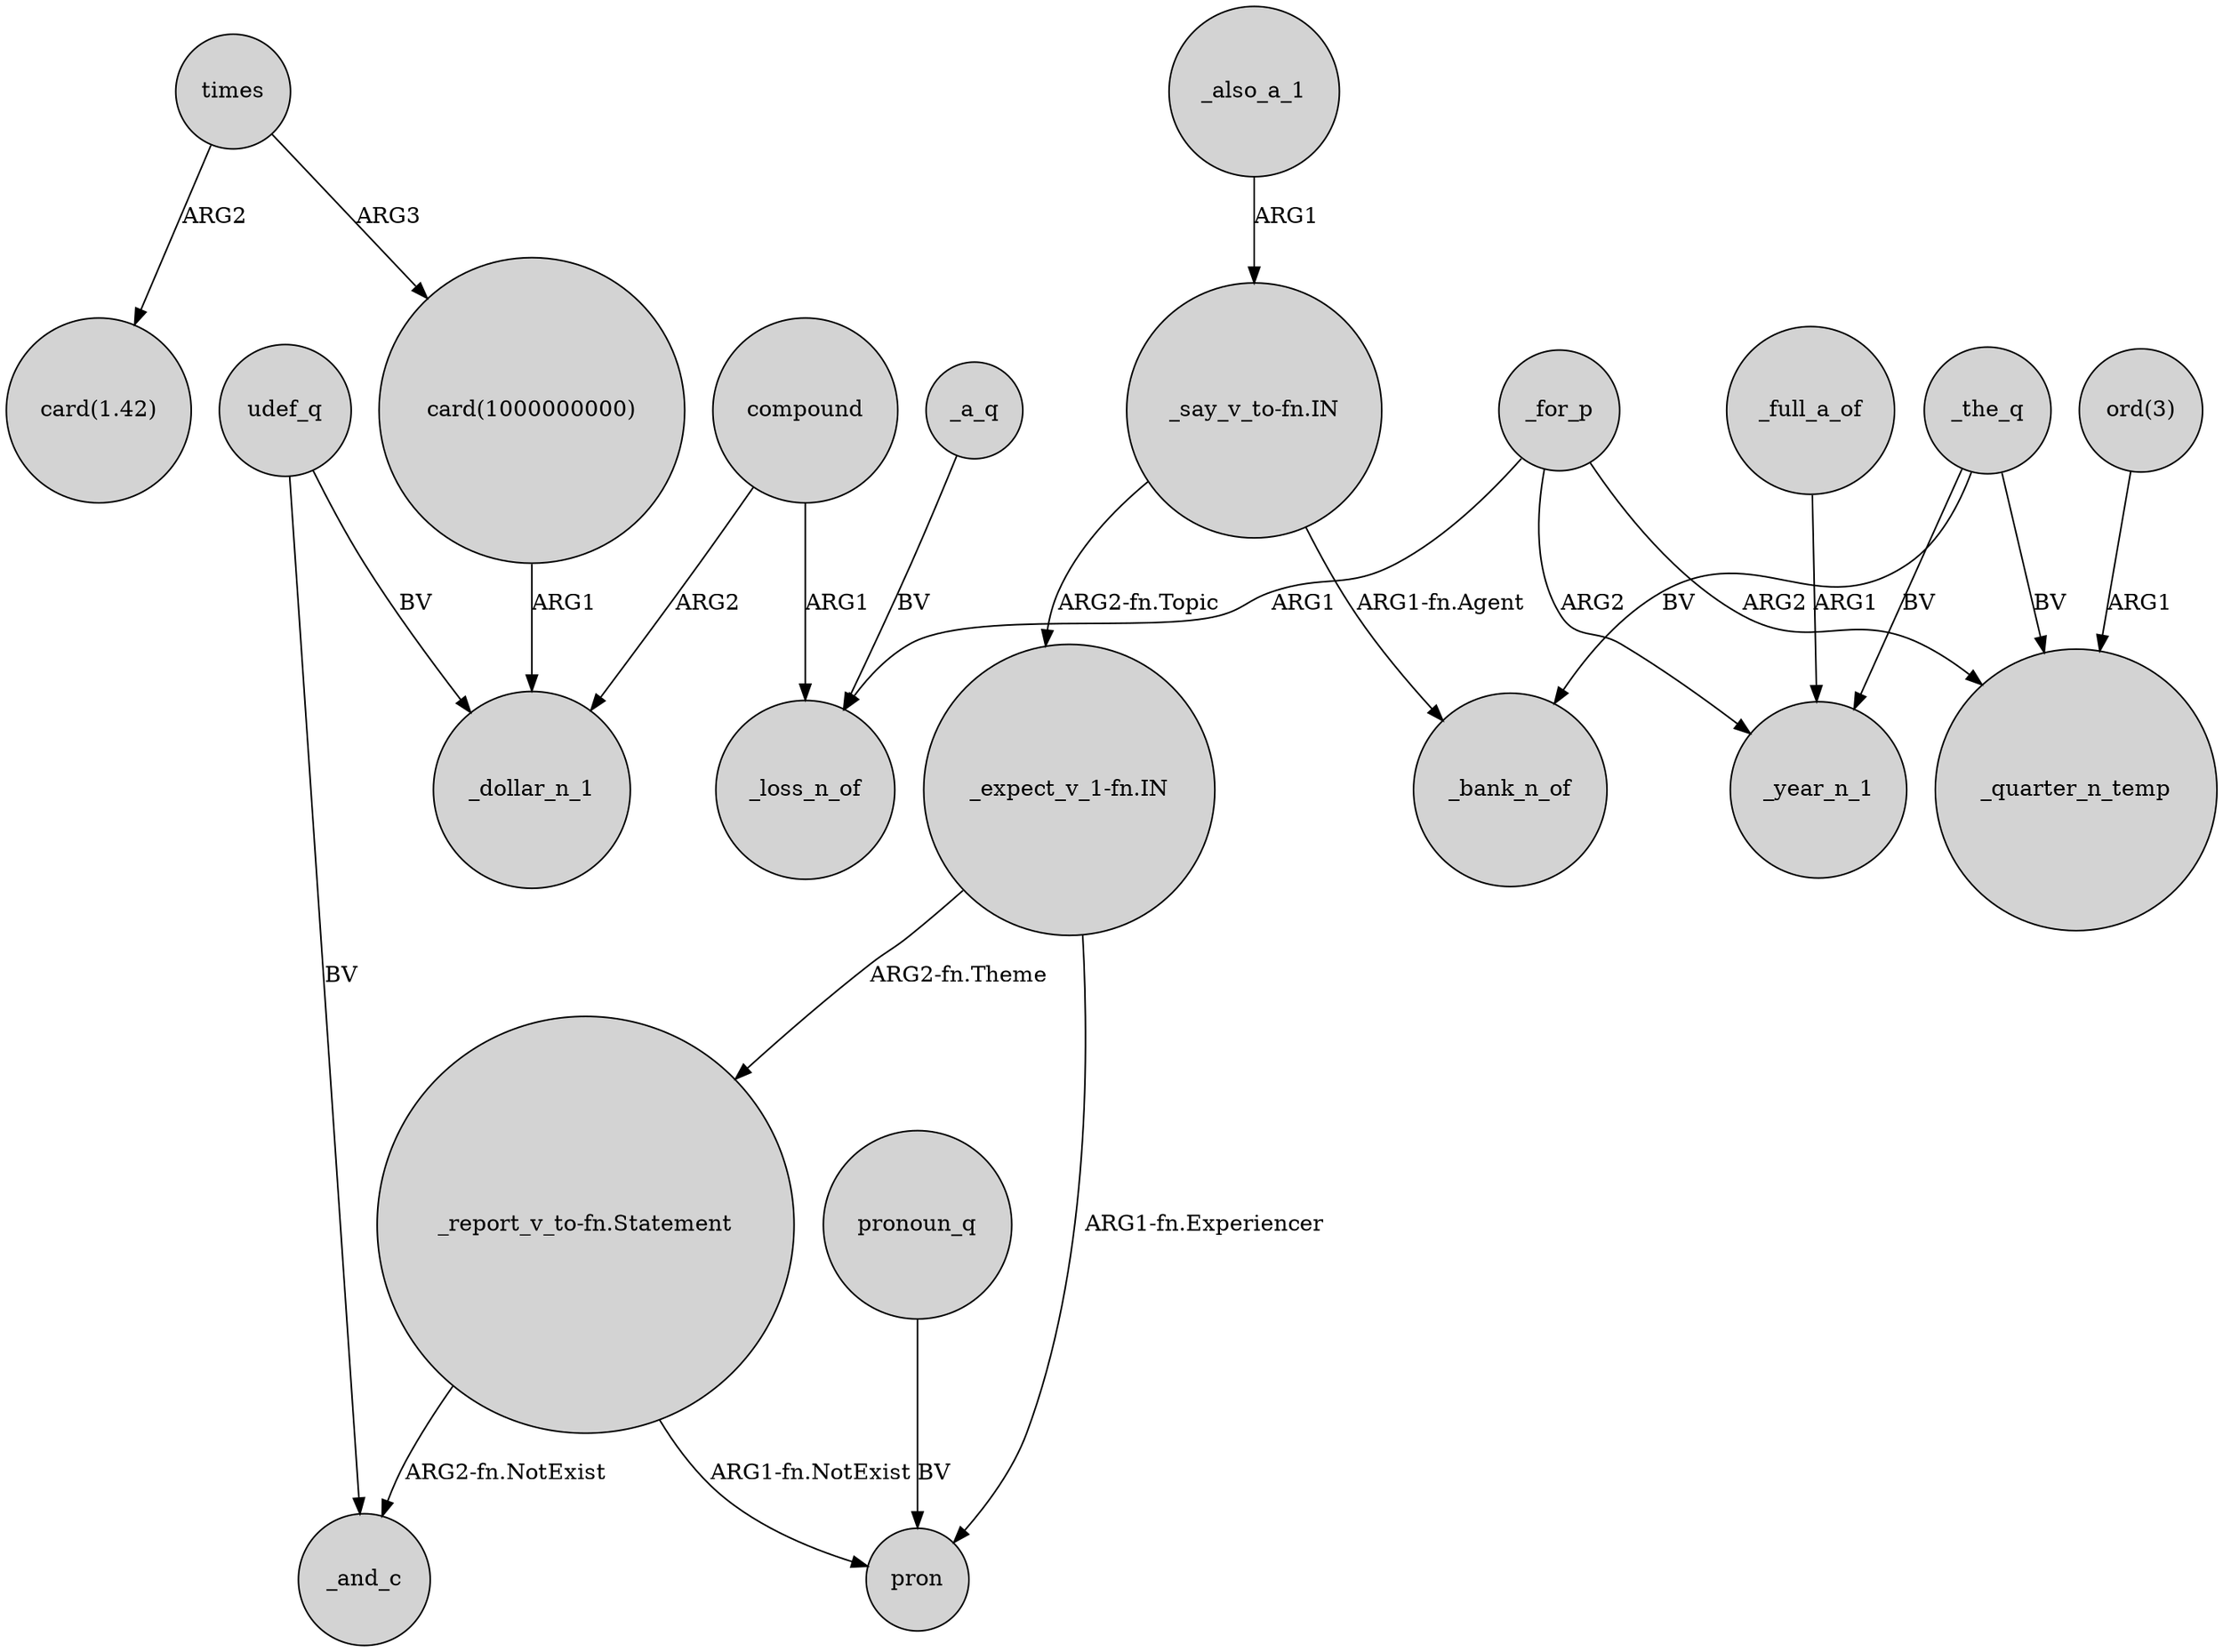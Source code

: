 digraph {
	node [shape=circle style=filled]
	_also_a_1 -> "_say_v_to-fn.IN" [label=ARG1]
	_for_p -> _year_n_1 [label=ARG2]
	_a_q -> _loss_n_of [label=BV]
	_the_q -> _quarter_n_temp [label=BV]
	_for_p -> _quarter_n_temp [label=ARG2]
	"_report_v_to-fn.Statement" -> _and_c [label="ARG2-fn.NotExist"]
	"_expect_v_1-fn.IN" -> "_report_v_to-fn.Statement" [label="ARG2-fn.Theme"]
	"_report_v_to-fn.Statement" -> pron [label="ARG1-fn.NotExist"]
	times -> "card(1000000000)" [label=ARG3]
	pronoun_q -> pron [label=BV]
	_the_q -> _bank_n_of [label=BV]
	"ord(3)" -> _quarter_n_temp [label=ARG1]
	times -> "card(1.42)" [label=ARG2]
	_for_p -> _loss_n_of [label=ARG1]
	_full_a_of -> _year_n_1 [label=ARG1]
	_the_q -> _year_n_1 [label=BV]
	"_expect_v_1-fn.IN" -> pron [label="ARG1-fn.Experiencer"]
	compound -> _loss_n_of [label=ARG1]
	"_say_v_to-fn.IN" -> "_expect_v_1-fn.IN" [label="ARG2-fn.Topic"]
	"_say_v_to-fn.IN" -> _bank_n_of [label="ARG1-fn.Agent"]
	"card(1000000000)" -> _dollar_n_1 [label=ARG1]
	compound -> _dollar_n_1 [label=ARG2]
	udef_q -> _and_c [label=BV]
	udef_q -> _dollar_n_1 [label=BV]
}
